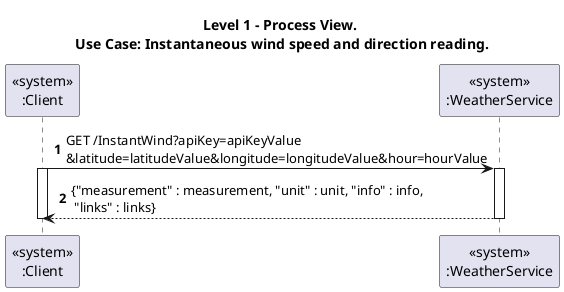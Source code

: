 @startuml
'https://plantuml.com/sequence-diagram

participant "<<system>>\n:Client" as SH
participant "<<system>>\n:WeatherService" as WS

autoactivate on
autonumber

title Level 1 - Process View. \nUse Case: Instantaneous wind speed and direction reading.

SH -> WS : GET /InstantWind?apiKey=apiKeyValue\n&latitude=latitudeValue&longitude=longitudeValue&hour=hourValue
activate SH

return {"measurement" : measurement, "unit" : unit, "info" : info,\n "links" : links}
deactivate SH

@enduml